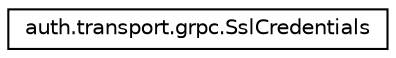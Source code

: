 digraph "Graphical Class Hierarchy"
{
 // LATEX_PDF_SIZE
  edge [fontname="Helvetica",fontsize="10",labelfontname="Helvetica",labelfontsize="10"];
  node [fontname="Helvetica",fontsize="10",shape=record];
  rankdir="LR";
  Node0 [label="auth.transport.grpc.SslCredentials",height=0.2,width=0.4,color="black", fillcolor="white", style="filled",URL="$classauth_1_1transport_1_1grpc_1_1SslCredentials.html",tooltip=" "];
}
